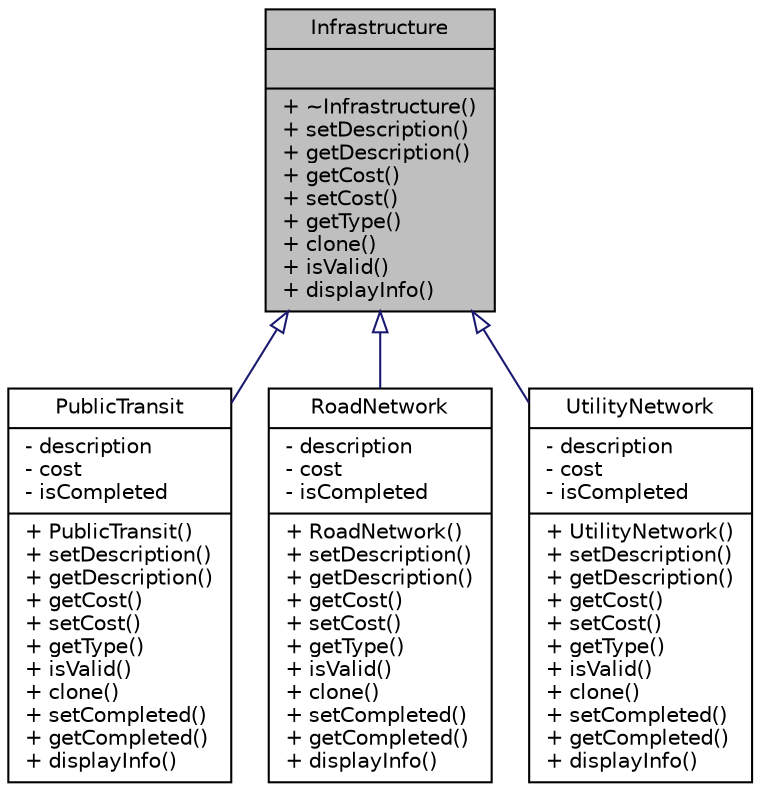 digraph "Infrastructure"
{
 // LATEX_PDF_SIZE
  edge [fontname="Helvetica",fontsize="10",labelfontname="Helvetica",labelfontsize="10"];
  node [fontname="Helvetica",fontsize="10",shape=record];
  Node1 [label="{Infrastructure\n||+ ~Infrastructure()\l+ setDescription()\l+ getDescription()\l+ getCost()\l+ setCost()\l+ getType()\l+ clone()\l+ isValid()\l+ displayInfo()\l}",height=0.2,width=0.4,color="black", fillcolor="grey75", style="filled", fontcolor="black",tooltip="Abstract base class for infrastructure components."];
  Node1 -> Node2 [dir="back",color="midnightblue",fontsize="10",style="solid",arrowtail="onormal",fontname="Helvetica"];
  Node2 [label="{PublicTransit\n|- description\l- cost\l- isCompleted\l|+ PublicTransit()\l+ setDescription()\l+ getDescription()\l+ getCost()\l+ setCost()\l+ getType()\l+ isValid()\l+ clone()\l+ setCompleted()\l+ getCompleted()\l+ displayInfo()\l}",height=0.2,width=0.4,color="black", fillcolor="white", style="filled",URL="$classPublicTransit.html",tooltip="Represents public transit infrastructure in a city system."];
  Node1 -> Node3 [dir="back",color="midnightblue",fontsize="10",style="solid",arrowtail="onormal",fontname="Helvetica"];
  Node3 [label="{RoadNetwork\n|- description\l- cost\l- isCompleted\l|+ RoadNetwork()\l+ setDescription()\l+ getDescription()\l+ getCost()\l+ setCost()\l+ getType()\l+ isValid()\l+ clone()\l+ setCompleted()\l+ getCompleted()\l+ displayInfo()\l}",height=0.2,width=0.4,color="black", fillcolor="white", style="filled",URL="$classRoadNetwork.html",tooltip="Represents road network infrastructure in a city system."];
  Node1 -> Node4 [dir="back",color="midnightblue",fontsize="10",style="solid",arrowtail="onormal",fontname="Helvetica"];
  Node4 [label="{UtilityNetwork\n|- description\l- cost\l- isCompleted\l|+ UtilityNetwork()\l+ setDescription()\l+ getDescription()\l+ getCost()\l+ setCost()\l+ getType()\l+ isValid()\l+ clone()\l+ setCompleted()\l+ getCompleted()\l+ displayInfo()\l}",height=0.2,width=0.4,color="black", fillcolor="white", style="filled",URL="$classUtilityNetwork.html",tooltip="Represents a utility network infrastructure system @inherits Infrastructure."];
}
